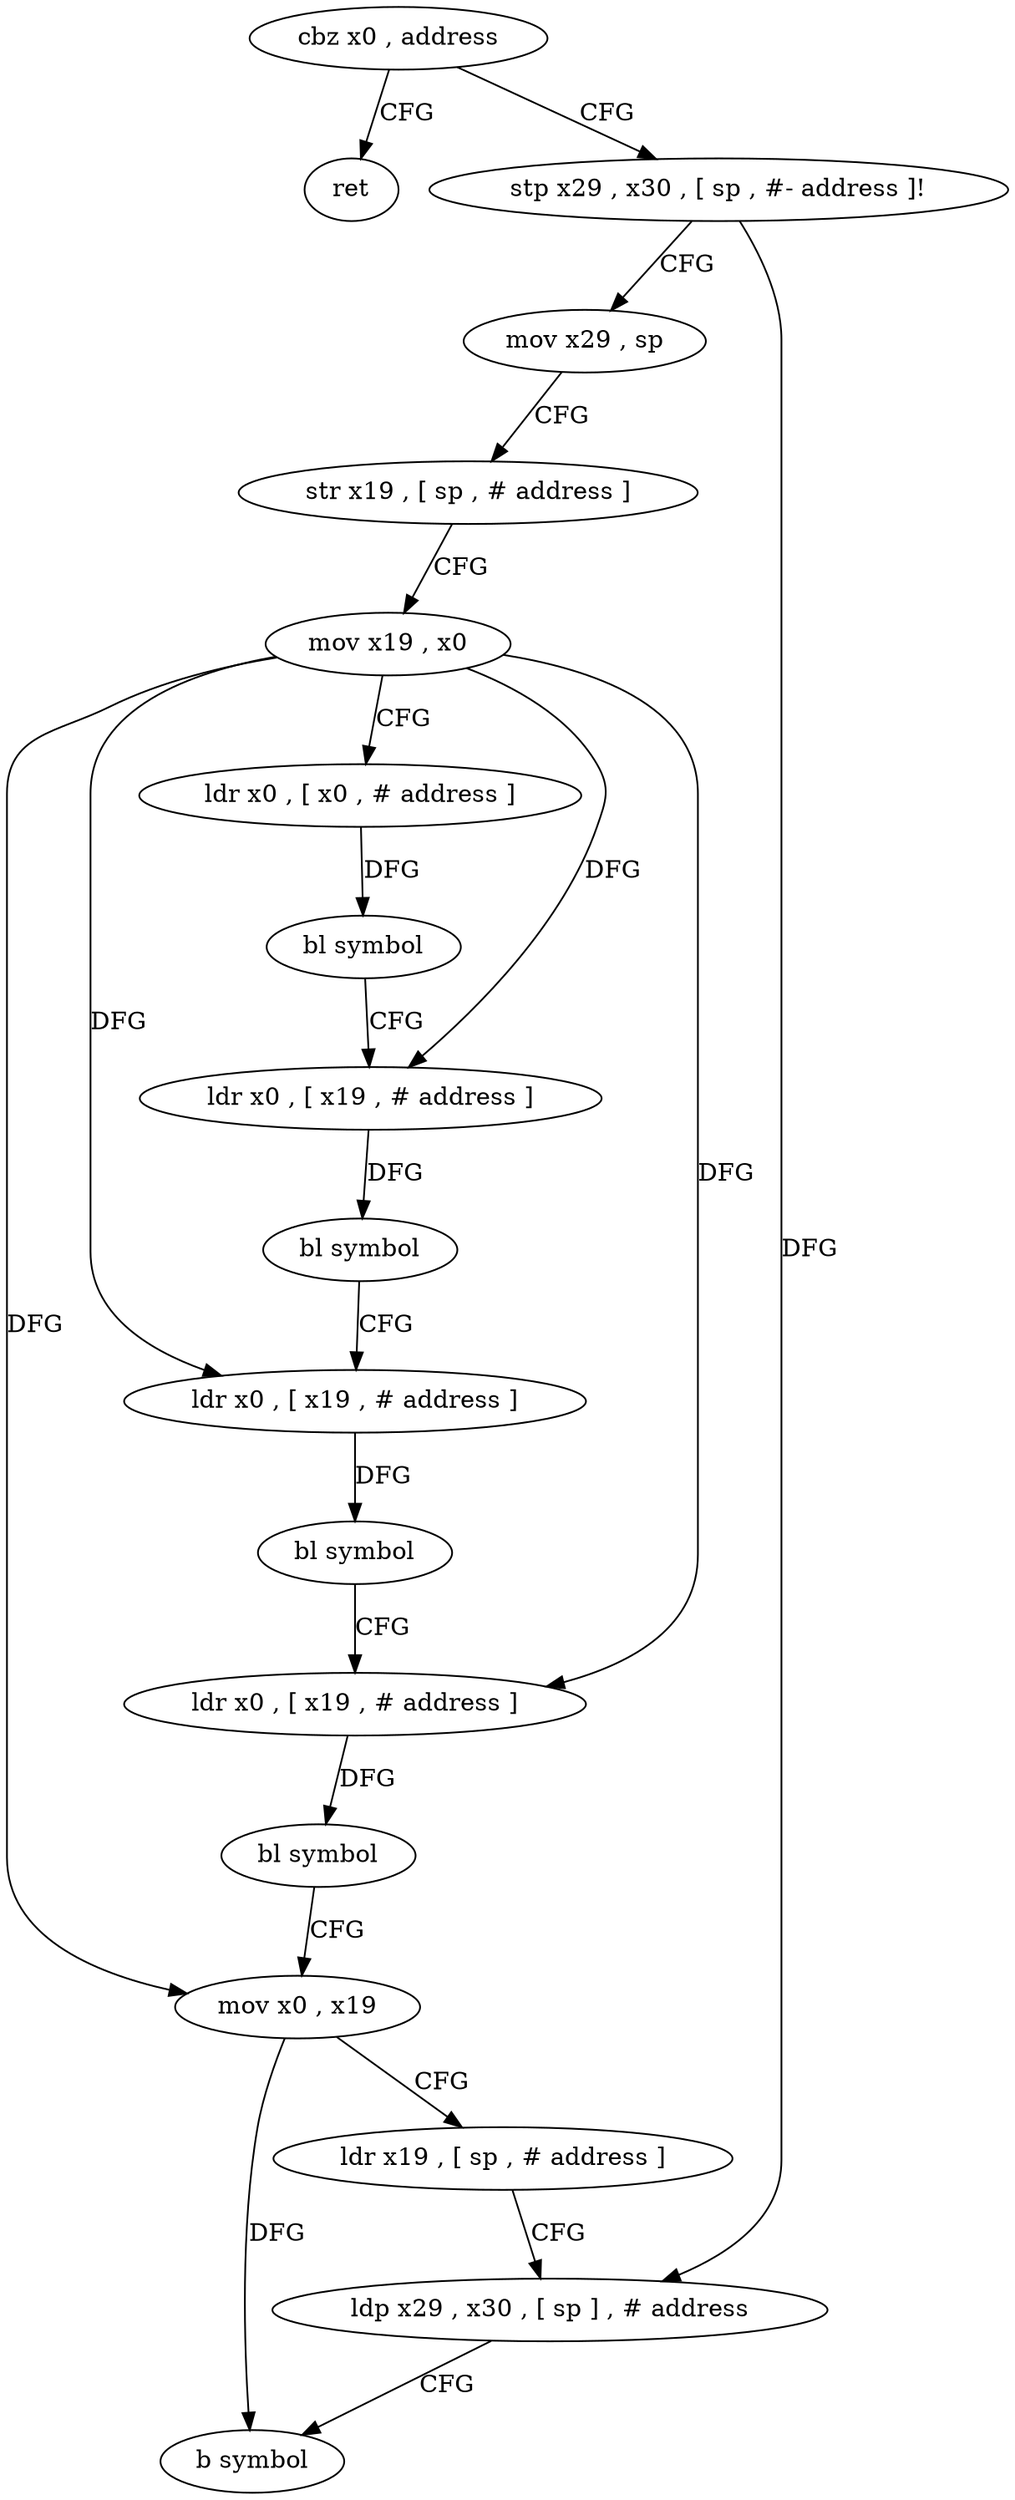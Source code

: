 digraph "func" {
"84904" [label = "cbz x0 , address" ]
"84976" [label = "ret" ]
"84908" [label = "stp x29 , x30 , [ sp , #- address ]!" ]
"84912" [label = "mov x29 , sp" ]
"84916" [label = "str x19 , [ sp , # address ]" ]
"84920" [label = "mov x19 , x0" ]
"84924" [label = "ldr x0 , [ x0 , # address ]" ]
"84928" [label = "bl symbol" ]
"84932" [label = "ldr x0 , [ x19 , # address ]" ]
"84936" [label = "bl symbol" ]
"84940" [label = "ldr x0 , [ x19 , # address ]" ]
"84944" [label = "bl symbol" ]
"84948" [label = "ldr x0 , [ x19 , # address ]" ]
"84952" [label = "bl symbol" ]
"84956" [label = "mov x0 , x19" ]
"84960" [label = "ldr x19 , [ sp , # address ]" ]
"84964" [label = "ldp x29 , x30 , [ sp ] , # address" ]
"84968" [label = "b symbol" ]
"84904" -> "84976" [ label = "CFG" ]
"84904" -> "84908" [ label = "CFG" ]
"84908" -> "84912" [ label = "CFG" ]
"84908" -> "84964" [ label = "DFG" ]
"84912" -> "84916" [ label = "CFG" ]
"84916" -> "84920" [ label = "CFG" ]
"84920" -> "84924" [ label = "CFG" ]
"84920" -> "84932" [ label = "DFG" ]
"84920" -> "84940" [ label = "DFG" ]
"84920" -> "84948" [ label = "DFG" ]
"84920" -> "84956" [ label = "DFG" ]
"84924" -> "84928" [ label = "DFG" ]
"84928" -> "84932" [ label = "CFG" ]
"84932" -> "84936" [ label = "DFG" ]
"84936" -> "84940" [ label = "CFG" ]
"84940" -> "84944" [ label = "DFG" ]
"84944" -> "84948" [ label = "CFG" ]
"84948" -> "84952" [ label = "DFG" ]
"84952" -> "84956" [ label = "CFG" ]
"84956" -> "84960" [ label = "CFG" ]
"84956" -> "84968" [ label = "DFG" ]
"84960" -> "84964" [ label = "CFG" ]
"84964" -> "84968" [ label = "CFG" ]
}
